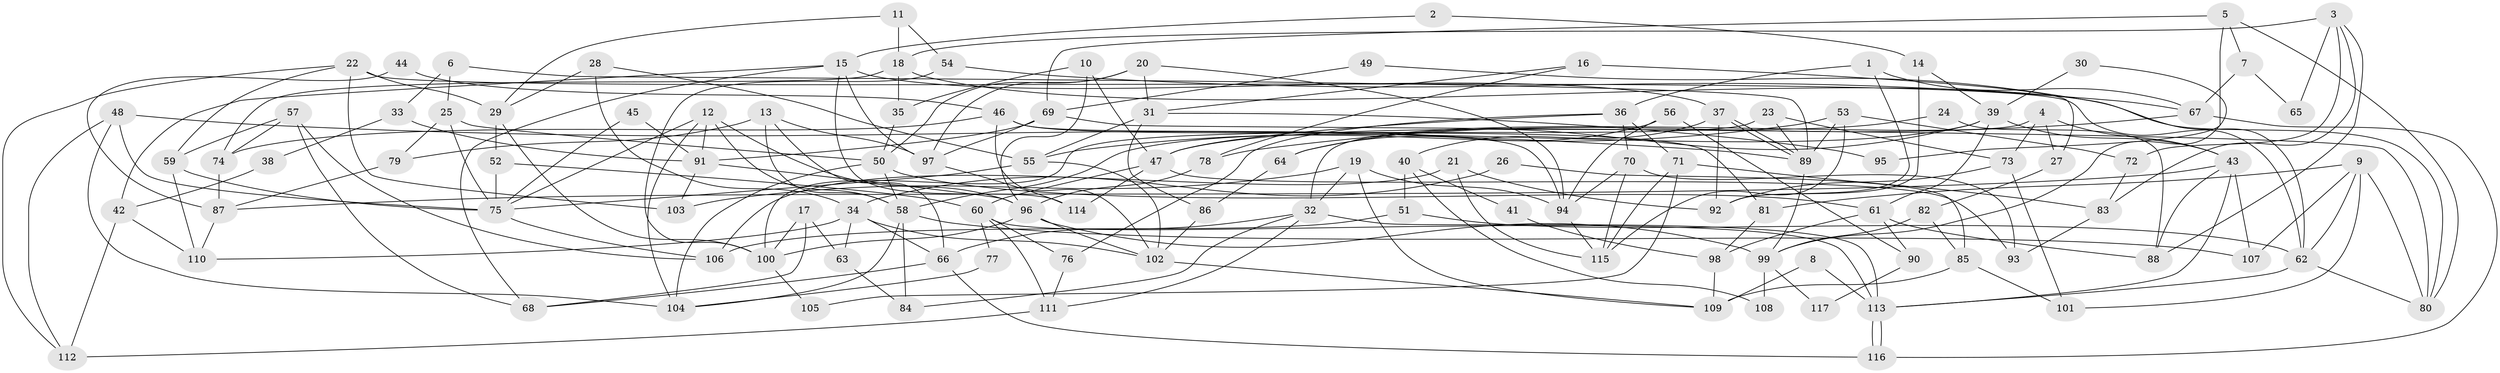 // coarse degree distribution, {9: 0.07894736842105263, 7: 0.15789473684210525, 5: 0.07894736842105263, 10: 0.05263157894736842, 6: 0.21052631578947367, 11: 0.05263157894736842, 8: 0.10526315789473684, 13: 0.05263157894736842, 3: 0.05263157894736842, 2: 0.07894736842105263, 4: 0.07894736842105263}
// Generated by graph-tools (version 1.1) at 2025/51/03/04/25 22:51:00]
// undirected, 117 vertices, 234 edges
graph export_dot {
  node [color=gray90,style=filled];
  1;
  2;
  3;
  4;
  5;
  6;
  7;
  8;
  9;
  10;
  11;
  12;
  13;
  14;
  15;
  16;
  17;
  18;
  19;
  20;
  21;
  22;
  23;
  24;
  25;
  26;
  27;
  28;
  29;
  30;
  31;
  32;
  33;
  34;
  35;
  36;
  37;
  38;
  39;
  40;
  41;
  42;
  43;
  44;
  45;
  46;
  47;
  48;
  49;
  50;
  51;
  52;
  53;
  54;
  55;
  56;
  57;
  58;
  59;
  60;
  61;
  62;
  63;
  64;
  65;
  66;
  67;
  68;
  69;
  70;
  71;
  72;
  73;
  74;
  75;
  76;
  77;
  78;
  79;
  80;
  81;
  82;
  83;
  84;
  85;
  86;
  87;
  88;
  89;
  90;
  91;
  92;
  93;
  94;
  95;
  96;
  97;
  98;
  99;
  100;
  101;
  102;
  103;
  104;
  105;
  106;
  107;
  108;
  109;
  110;
  111;
  112;
  113;
  114;
  115;
  116;
  117;
  1 -- 92;
  1 -- 36;
  1 -- 67;
  2 -- 15;
  2 -- 14;
  3 -- 72;
  3 -- 88;
  3 -- 18;
  3 -- 65;
  3 -- 83;
  4 -- 32;
  4 -- 73;
  4 -- 27;
  4 -- 43;
  5 -- 69;
  5 -- 80;
  5 -- 7;
  5 -- 95;
  6 -- 89;
  6 -- 25;
  6 -- 33;
  7 -- 67;
  7 -- 65;
  8 -- 109;
  8 -- 113;
  9 -- 107;
  9 -- 62;
  9 -- 80;
  9 -- 81;
  9 -- 101;
  10 -- 96;
  10 -- 35;
  10 -- 47;
  11 -- 18;
  11 -- 54;
  11 -- 29;
  12 -- 91;
  12 -- 75;
  12 -- 58;
  12 -- 96;
  12 -- 104;
  13 -- 58;
  13 -- 97;
  13 -- 66;
  13 -- 79;
  14 -- 92;
  14 -- 39;
  15 -- 42;
  15 -- 97;
  15 -- 37;
  15 -- 68;
  15 -- 114;
  16 -- 78;
  16 -- 27;
  16 -- 31;
  17 -- 100;
  17 -- 63;
  17 -- 68;
  18 -- 74;
  18 -- 35;
  18 -- 80;
  19 -- 103;
  19 -- 32;
  19 -- 94;
  19 -- 109;
  20 -- 31;
  20 -- 94;
  20 -- 50;
  20 -- 97;
  21 -- 106;
  21 -- 115;
  21 -- 92;
  22 -- 112;
  22 -- 62;
  22 -- 29;
  22 -- 59;
  22 -- 103;
  23 -- 100;
  23 -- 89;
  23 -- 73;
  24 -- 88;
  24 -- 47;
  25 -- 50;
  25 -- 75;
  25 -- 79;
  26 -- 34;
  26 -- 85;
  27 -- 82;
  28 -- 29;
  28 -- 55;
  28 -- 34;
  29 -- 52;
  29 -- 100;
  30 -- 99;
  30 -- 39;
  31 -- 55;
  31 -- 86;
  31 -- 95;
  32 -- 113;
  32 -- 66;
  32 -- 84;
  32 -- 111;
  33 -- 91;
  33 -- 38;
  34 -- 66;
  34 -- 63;
  34 -- 102;
  34 -- 110;
  35 -- 50;
  36 -- 70;
  36 -- 76;
  36 -- 47;
  36 -- 71;
  37 -- 89;
  37 -- 89;
  37 -- 40;
  37 -- 92;
  38 -- 42;
  39 -- 58;
  39 -- 43;
  39 -- 61;
  39 -- 64;
  40 -- 51;
  40 -- 41;
  40 -- 108;
  41 -- 98;
  42 -- 112;
  42 -- 110;
  43 -- 87;
  43 -- 88;
  43 -- 107;
  43 -- 113;
  44 -- 46;
  44 -- 87;
  45 -- 91;
  45 -- 75;
  46 -- 74;
  46 -- 81;
  46 -- 94;
  46 -- 102;
  47 -- 60;
  47 -- 93;
  47 -- 114;
  48 -- 104;
  48 -- 75;
  48 -- 89;
  48 -- 112;
  49 -- 62;
  49 -- 69;
  50 -- 58;
  50 -- 61;
  50 -- 104;
  51 -- 106;
  51 -- 62;
  52 -- 60;
  52 -- 75;
  53 -- 115;
  53 -- 89;
  53 -- 55;
  53 -- 72;
  54 -- 100;
  54 -- 67;
  55 -- 102;
  55 -- 75;
  56 -- 64;
  56 -- 94;
  56 -- 90;
  57 -- 68;
  57 -- 59;
  57 -- 74;
  57 -- 106;
  58 -- 104;
  58 -- 84;
  58 -- 107;
  59 -- 75;
  59 -- 110;
  60 -- 113;
  60 -- 76;
  60 -- 77;
  60 -- 111;
  61 -- 88;
  61 -- 90;
  61 -- 98;
  62 -- 113;
  62 -- 80;
  63 -- 84;
  64 -- 86;
  66 -- 68;
  66 -- 116;
  67 -- 116;
  67 -- 78;
  69 -- 97;
  69 -- 80;
  69 -- 91;
  70 -- 94;
  70 -- 93;
  70 -- 115;
  71 -- 115;
  71 -- 83;
  71 -- 105;
  72 -- 83;
  73 -- 92;
  73 -- 101;
  74 -- 87;
  75 -- 106;
  76 -- 111;
  77 -- 104;
  78 -- 96;
  79 -- 87;
  81 -- 98;
  82 -- 85;
  82 -- 99;
  83 -- 93;
  85 -- 109;
  85 -- 101;
  86 -- 102;
  87 -- 110;
  89 -- 99;
  90 -- 117;
  91 -- 96;
  91 -- 103;
  94 -- 115;
  96 -- 102;
  96 -- 99;
  96 -- 100;
  97 -- 114;
  98 -- 109;
  99 -- 108;
  99 -- 117;
  100 -- 105;
  102 -- 109;
  111 -- 112;
  113 -- 116;
  113 -- 116;
}
